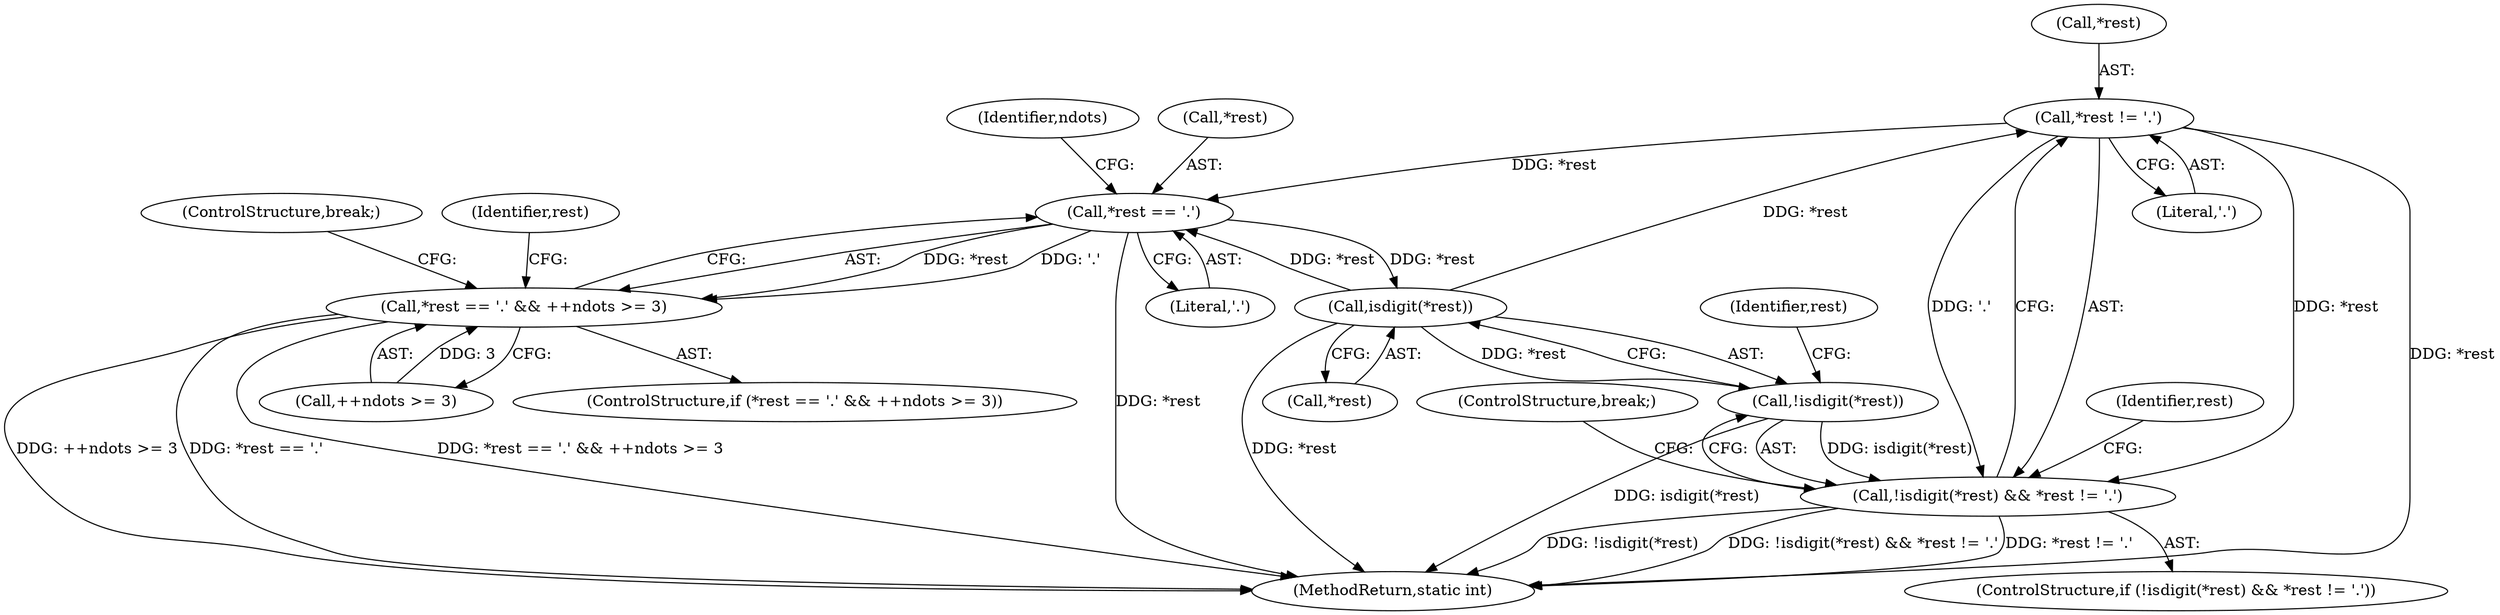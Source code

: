 digraph "0_linux_2702b1526c7278c4d65d78de209a465d4de2885e@pointer" {
"1000149" [label="(Call,*rest != '.')"];
"1000146" [label="(Call,isdigit(*rest))"];
"1000134" [label="(Call,*rest == '.')"];
"1000149" [label="(Call,*rest != '.')"];
"1000133" [label="(Call,*rest == '.' && ++ndots >= 3)"];
"1000145" [label="(Call,!isdigit(*rest))"];
"1000144" [label="(Call,!isdigit(*rest) && *rest != '.')"];
"1000138" [label="(Call,++ndots >= 3)"];
"1000149" [label="(Call,*rest != '.')"];
"1000142" [label="(ControlStructure,break;)"];
"1000155" [label="(Identifier,rest)"];
"1000134" [label="(Call,*rest == '.')"];
"1000140" [label="(Identifier,ndots)"];
"1000151" [label="(Identifier,rest)"];
"1000150" [label="(Call,*rest)"];
"1000133" [label="(Call,*rest == '.' && ++ndots >= 3)"];
"1000135" [label="(Call,*rest)"];
"1000147" [label="(Call,*rest)"];
"1000145" [label="(Call,!isdigit(*rest))"];
"1000148" [label="(Identifier,rest)"];
"1000152" [label="(Literal,'.')"];
"1000192" [label="(MethodReturn,static int)"];
"1000153" [label="(ControlStructure,break;)"];
"1000144" [label="(Call,!isdigit(*rest) && *rest != '.')"];
"1000146" [label="(Call,isdigit(*rest))"];
"1000132" [label="(ControlStructure,if (*rest == '.' && ++ndots >= 3))"];
"1000137" [label="(Literal,'.')"];
"1000143" [label="(ControlStructure,if (!isdigit(*rest) && *rest != '.'))"];
"1000149" -> "1000144"  [label="AST: "];
"1000149" -> "1000152"  [label="CFG: "];
"1000150" -> "1000149"  [label="AST: "];
"1000152" -> "1000149"  [label="AST: "];
"1000144" -> "1000149"  [label="CFG: "];
"1000149" -> "1000192"  [label="DDG: *rest"];
"1000149" -> "1000134"  [label="DDG: *rest"];
"1000149" -> "1000144"  [label="DDG: *rest"];
"1000149" -> "1000144"  [label="DDG: '.'"];
"1000146" -> "1000149"  [label="DDG: *rest"];
"1000146" -> "1000145"  [label="AST: "];
"1000146" -> "1000147"  [label="CFG: "];
"1000147" -> "1000146"  [label="AST: "];
"1000145" -> "1000146"  [label="CFG: "];
"1000146" -> "1000192"  [label="DDG: *rest"];
"1000146" -> "1000134"  [label="DDG: *rest"];
"1000146" -> "1000145"  [label="DDG: *rest"];
"1000134" -> "1000146"  [label="DDG: *rest"];
"1000134" -> "1000133"  [label="AST: "];
"1000134" -> "1000137"  [label="CFG: "];
"1000135" -> "1000134"  [label="AST: "];
"1000137" -> "1000134"  [label="AST: "];
"1000140" -> "1000134"  [label="CFG: "];
"1000133" -> "1000134"  [label="CFG: "];
"1000134" -> "1000192"  [label="DDG: *rest"];
"1000134" -> "1000133"  [label="DDG: *rest"];
"1000134" -> "1000133"  [label="DDG: '.'"];
"1000133" -> "1000132"  [label="AST: "];
"1000133" -> "1000138"  [label="CFG: "];
"1000138" -> "1000133"  [label="AST: "];
"1000142" -> "1000133"  [label="CFG: "];
"1000148" -> "1000133"  [label="CFG: "];
"1000133" -> "1000192"  [label="DDG: *rest == '.'"];
"1000133" -> "1000192"  [label="DDG: *rest == '.' && ++ndots >= 3"];
"1000133" -> "1000192"  [label="DDG: ++ndots >= 3"];
"1000138" -> "1000133"  [label="DDG: 3"];
"1000145" -> "1000144"  [label="AST: "];
"1000151" -> "1000145"  [label="CFG: "];
"1000144" -> "1000145"  [label="CFG: "];
"1000145" -> "1000192"  [label="DDG: isdigit(*rest)"];
"1000145" -> "1000144"  [label="DDG: isdigit(*rest)"];
"1000144" -> "1000143"  [label="AST: "];
"1000153" -> "1000144"  [label="CFG: "];
"1000155" -> "1000144"  [label="CFG: "];
"1000144" -> "1000192"  [label="DDG: !isdigit(*rest) && *rest != '.'"];
"1000144" -> "1000192"  [label="DDG: *rest != '.'"];
"1000144" -> "1000192"  [label="DDG: !isdigit(*rest)"];
}
